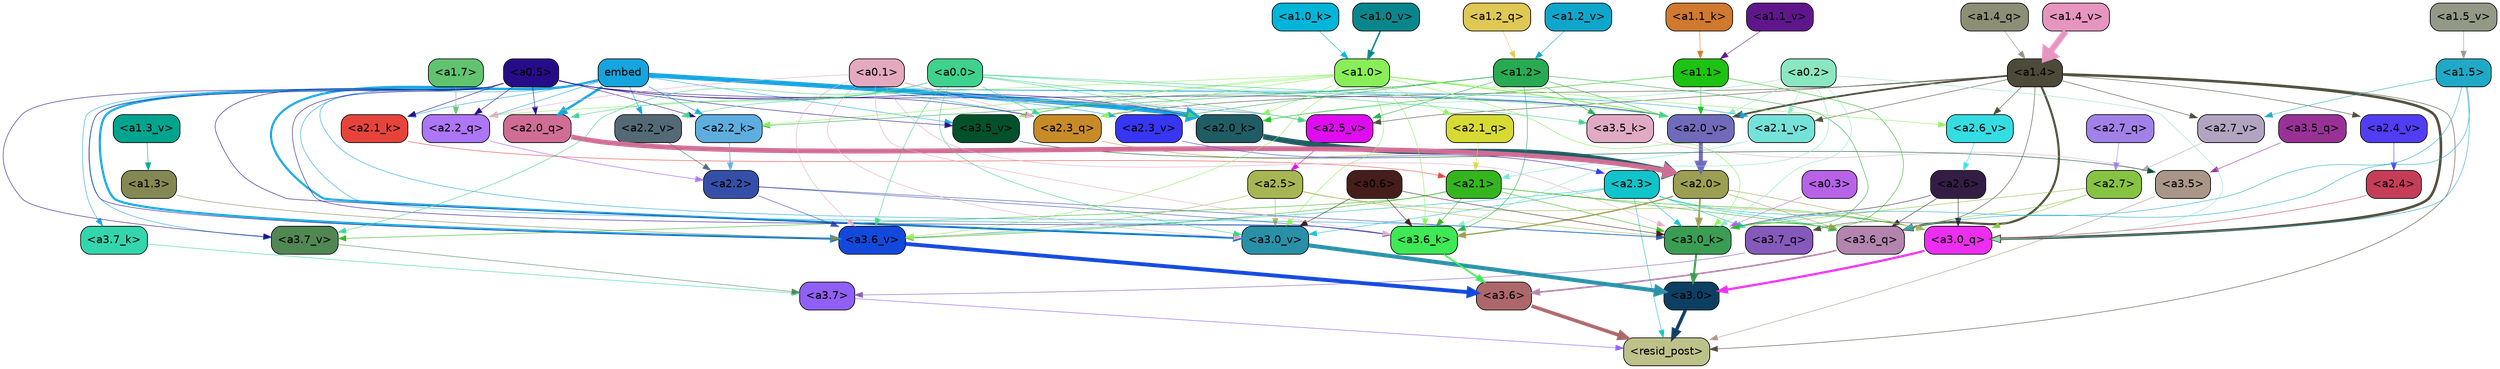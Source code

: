 strict digraph "" {
	graph [bgcolor=transparent,
		layout=dot,
		overlap=false,
		splines=true
	];
	"<a3.7>"	[color=black,
		fillcolor="#905ff6",
		fontname=Helvetica,
		shape=box,
		style="filled, rounded"];
	"<resid_post>"	[color=black,
		fillcolor="#bdc28b",
		fontname=Helvetica,
		shape=box,
		style="filled, rounded"];
	"<a3.7>" -> "<resid_post>"	[color="#905ff6",
		penwidth=0.6239100098609924];
	"<a3.6>"	[color=black,
		fillcolor="#ac676b",
		fontname=Helvetica,
		shape=box,
		style="filled, rounded"];
	"<a3.6>" -> "<resid_post>"	[color="#ac676b",
		penwidth=4.569062113761902];
	"<a3.5>"	[color=black,
		fillcolor="#aa9688",
		fontname=Helvetica,
		shape=box,
		style="filled, rounded"];
	"<a3.5>" -> "<resid_post>"	[color="#aa9688",
		penwidth=0.6];
	"<a3.0>"	[color=black,
		fillcolor="#0d3f63",
		fontname=Helvetica,
		shape=box,
		style="filled, rounded"];
	"<a3.0>" -> "<resid_post>"	[color="#0d3f63",
		penwidth=4.283544182777405];
	"<a2.3>"	[color=black,
		fillcolor="#11c3ca",
		fontname=Helvetica,
		shape=box,
		style="filled, rounded"];
	"<a2.3>" -> "<resid_post>"	[color="#11c3ca",
		penwidth=0.6];
	"<a3.7_q>"	[color=black,
		fillcolor="#8559ba",
		fontname=Helvetica,
		shape=box,
		style="filled, rounded"];
	"<a2.3>" -> "<a3.7_q>"	[color="#11c3ca",
		penwidth=0.6];
	"<a3.6_q>"	[color=black,
		fillcolor="#b384ae",
		fontname=Helvetica,
		shape=box,
		style="filled, rounded"];
	"<a2.3>" -> "<a3.6_q>"	[color="#11c3ca",
		penwidth=0.6];
	"<a3.0_q>"	[color=black,
		fillcolor="#ed2ef0",
		fontname=Helvetica,
		shape=box,
		style="filled, rounded"];
	"<a2.3>" -> "<a3.0_q>"	[color="#11c3ca",
		penwidth=0.6];
	"<a3.0_k>"	[color=black,
		fillcolor="#3b9d53",
		fontname=Helvetica,
		shape=box,
		style="filled, rounded"];
	"<a2.3>" -> "<a3.0_k>"	[color="#11c3ca",
		penwidth=0.6];
	"<a3.6_v>"	[color=black,
		fillcolor="#1248db",
		fontname=Helvetica,
		shape=box,
		style="filled, rounded"];
	"<a2.3>" -> "<a3.6_v>"	[color="#11c3ca",
		penwidth=0.6];
	"<a3.0_v>"	[color=black,
		fillcolor="#2891a8",
		fontname=Helvetica,
		shape=box,
		style="filled, rounded"];
	"<a2.3>" -> "<a3.0_v>"	[color="#11c3ca",
		penwidth=0.6];
	"<a1.4>"	[color=black,
		fillcolor="#4c4a38",
		fontname=Helvetica,
		shape=box,
		style="filled, rounded"];
	"<a1.4>" -> "<resid_post>"	[color="#4c4a38",
		penwidth=0.6];
	"<a1.4>" -> "<a3.7_q>"	[color="#4c4a38",
		penwidth=0.6];
	"<a1.4>" -> "<a3.6_q>"	[color="#4c4a38",
		penwidth=2.6908124685287476];
	"<a1.4>" -> "<a3.0_q>"	[color="#4c4a38",
		penwidth=3.32076895236969];
	"<a2.3_q>"	[color=black,
		fillcolor="#c78b28",
		fontname=Helvetica,
		shape=box,
		style="filled, rounded"];
	"<a1.4>" -> "<a2.3_q>"	[color="#4c4a38",
		penwidth=0.6];
	"<a2.7_v>"	[color=black,
		fillcolor="#b2a3c1",
		fontname=Helvetica,
		shape=box,
		style="filled, rounded"];
	"<a1.4>" -> "<a2.7_v>"	[color="#4c4a38",
		penwidth=0.6];
	"<a2.6_v>"	[color=black,
		fillcolor="#33dde1",
		fontname=Helvetica,
		shape=box,
		style="filled, rounded"];
	"<a1.4>" -> "<a2.6_v>"	[color="#4c4a38",
		penwidth=0.6];
	"<a2.5_v>"	[color=black,
		fillcolor="#df0cef",
		fontname=Helvetica,
		shape=box,
		style="filled, rounded"];
	"<a1.4>" -> "<a2.5_v>"	[color="#4c4a38",
		penwidth=0.6];
	"<a2.4_v>"	[color=black,
		fillcolor="#513df3",
		fontname=Helvetica,
		shape=box,
		style="filled, rounded"];
	"<a1.4>" -> "<a2.4_v>"	[color="#4c4a38",
		penwidth=0.6];
	"<a2.1_v>"	[color=black,
		fillcolor="#75e2d9",
		fontname=Helvetica,
		shape=box,
		style="filled, rounded"];
	"<a1.4>" -> "<a2.1_v>"	[color="#4c4a38",
		penwidth=0.6];
	"<a2.0_v>"	[color=black,
		fillcolor="#6f6bba",
		fontname=Helvetica,
		shape=box,
		style="filled, rounded"];
	"<a1.4>" -> "<a2.0_v>"	[color="#4c4a38",
		penwidth=2.3065454959869385];
	"<a3.7_q>" -> "<a3.7>"	[color="#8559ba",
		penwidth=0.6];
	"<a3.6_q>" -> "<a3.6>"	[color="#b384ae",
		penwidth=2.03758105635643];
	"<a3.5_q>"	[color=black,
		fillcolor="#993197",
		fontname=Helvetica,
		shape=box,
		style="filled, rounded"];
	"<a3.5_q>" -> "<a3.5>"	[color="#993197",
		penwidth=0.6];
	"<a3.0_q>" -> "<a3.0>"	[color="#ed2ef0",
		penwidth=2.8638100624084473];
	"<a3.7_k>"	[color=black,
		fillcolor="#33d6ac",
		fontname=Helvetica,
		shape=box,
		style="filled, rounded"];
	"<a3.7_k>" -> "<a3.7>"	[color="#33d6ac",
		penwidth=0.6];
	"<a3.6_k>"	[color=black,
		fillcolor="#3de954",
		fontname=Helvetica,
		shape=box,
		style="filled, rounded"];
	"<a3.6_k>" -> "<a3.6>"	[color="#3de954",
		penwidth=2.174198240041733];
	"<a3.5_k>"	[color=black,
		fillcolor="#e1aac4",
		fontname=Helvetica,
		shape=box,
		style="filled, rounded"];
	"<a3.5_k>" -> "<a3.5>"	[color="#e1aac4",
		penwidth=0.6];
	"<a3.0_k>" -> "<a3.0>"	[color="#3b9d53",
		penwidth=2.6274144649505615];
	"<a3.7_v>"	[color=black,
		fillcolor="#508753",
		fontname=Helvetica,
		shape=box,
		style="filled, rounded"];
	"<a3.7_v>" -> "<a3.7>"	[color="#508753",
		penwidth=0.6];
	"<a3.6_v>" -> "<a3.6>"	[color="#1248db",
		penwidth=5.002329230308533];
	"<a3.5_v>"	[color=black,
		fillcolor="#03512b",
		fontname=Helvetica,
		shape=box,
		style="filled, rounded"];
	"<a3.5_v>" -> "<a3.5>"	[color="#03512b",
		penwidth=0.6];
	"<a3.0_v>" -> "<a3.0>"	[color="#2891a8",
		penwidth=5.188832879066467];
	"<a2.7>"	[color=black,
		fillcolor="#87c343",
		fontname=Helvetica,
		shape=box,
		style="filled, rounded"];
	"<a2.7>" -> "<a3.6_q>"	[color="#87c343",
		penwidth=0.6];
	"<a2.7>" -> "<a3.0_q>"	[color="#87c343",
		penwidth=0.6];
	"<a2.7>" -> "<a3.0_k>"	[color="#87c343",
		penwidth=0.6];
	"<a2.6>"	[color=black,
		fillcolor="#331d45",
		fontname=Helvetica,
		shape=box,
		style="filled, rounded"];
	"<a2.6>" -> "<a3.6_q>"	[color="#331d45",
		penwidth=0.6];
	"<a2.6>" -> "<a3.0_q>"	[color="#331d45",
		penwidth=0.6];
	"<a2.6>" -> "<a3.0_k>"	[color="#331d45",
		penwidth=0.6];
	"<a2.1>"	[color=black,
		fillcolor="#34b51d",
		fontname=Helvetica,
		shape=box,
		style="filled, rounded"];
	"<a2.1>" -> "<a3.6_q>"	[color="#34b51d",
		penwidth=0.6];
	"<a2.1>" -> "<a3.0_q>"	[color="#34b51d",
		penwidth=0.6];
	"<a2.1>" -> "<a3.6_k>"	[color="#34b51d",
		penwidth=0.6];
	"<a2.1>" -> "<a3.0_k>"	[color="#34b51d",
		penwidth=0.6];
	"<a2.1>" -> "<a3.7_v>"	[color="#34b51d",
		penwidth=0.6];
	"<a2.1>" -> "<a3.6_v>"	[color="#34b51d",
		penwidth=0.6];
	"<a2.0>"	[color=black,
		fillcolor="#9c9e53",
		fontname=Helvetica,
		shape=box,
		style="filled, rounded"];
	"<a2.0>" -> "<a3.6_q>"	[color="#9c9e53",
		penwidth=0.6];
	"<a2.0>" -> "<a3.0_q>"	[color="#9c9e53",
		penwidth=0.6];
	"<a2.0>" -> "<a3.6_k>"	[color="#9c9e53",
		penwidth=1.6254686117172241];
	"<a2.0>" -> "<a3.0_k>"	[color="#9c9e53",
		penwidth=2.182972814887762];
	"<a1.5>"	[color=black,
		fillcolor="#1fa9c7",
		fontname=Helvetica,
		shape=box,
		style="filled, rounded"];
	"<a1.5>" -> "<a3.6_q>"	[color="#1fa9c7",
		penwidth=0.6];
	"<a1.5>" -> "<a3.0_q>"	[color="#1fa9c7",
		penwidth=0.6];
	"<a1.5>" -> "<a3.0_k>"	[color="#1fa9c7",
		penwidth=0.6];
	"<a1.5>" -> "<a2.7_v>"	[color="#1fa9c7",
		penwidth=0.6];
	"<a2.5>"	[color=black,
		fillcolor="#a7b653",
		fontname=Helvetica,
		shape=box,
		style="filled, rounded"];
	"<a2.5>" -> "<a3.0_q>"	[color="#a7b653",
		penwidth=0.6];
	"<a2.5>" -> "<a3.0_k>"	[color="#a7b653",
		penwidth=0.6];
	"<a2.5>" -> "<a3.6_v>"	[color="#a7b653",
		penwidth=0.6];
	"<a2.5>" -> "<a3.0_v>"	[color="#a7b653",
		penwidth=0.6];
	"<a2.4>"	[color=black,
		fillcolor="#c63d59",
		fontname=Helvetica,
		shape=box,
		style="filled, rounded"];
	"<a2.4>" -> "<a3.0_q>"	[color="#c63d59",
		penwidth=0.6];
	"<a0.2>"	[color=black,
		fillcolor="#8ae7c2",
		fontname=Helvetica,
		shape=box,
		style="filled, rounded"];
	"<a0.2>" -> "<a3.0_q>"	[color="#8ae7c2",
		penwidth=0.6];
	"<a0.2>" -> "<a3.6_k>"	[color="#8ae7c2",
		penwidth=0.6];
	"<a0.2>" -> "<a3.0_k>"	[color="#8ae7c2",
		penwidth=0.6];
	"<a2.0_k>"	[color=black,
		fillcolor="#205c64",
		fontname=Helvetica,
		shape=box,
		style="filled, rounded"];
	"<a0.2>" -> "<a2.0_k>"	[color="#8ae7c2",
		penwidth=0.6];
	"<a0.2>" -> "<a2.1_v>"	[color="#8ae7c2",
		penwidth=0.6];
	"<a0.2>" -> "<a2.0_v>"	[color="#8ae7c2",
		penwidth=0.6];
	embed	[color=black,
		fillcolor="#16a4df",
		fontname=Helvetica,
		shape=box,
		style="filled, rounded"];
	embed -> "<a3.7_k>"	[color="#16a4df",
		penwidth=0.6];
	embed -> "<a3.6_k>"	[color="#16a4df",
		penwidth=0.6];
	embed -> "<a3.0_k>"	[color="#16a4df",
		penwidth=0.6];
	embed -> "<a3.7_v>"	[color="#16a4df",
		penwidth=0.6];
	embed -> "<a3.6_v>"	[color="#16a4df",
		penwidth=2.809220314025879];
	embed -> "<a3.5_v>"	[color="#16a4df",
		penwidth=0.6];
	embed -> "<a3.0_v>"	[color="#16a4df",
		penwidth=2.754121422767639];
	embed -> "<a2.3_q>"	[color="#16a4df",
		penwidth=0.6];
	"<a2.2_q>"	[color=black,
		fillcolor="#ad75f7",
		fontname=Helvetica,
		shape=box,
		style="filled, rounded"];
	embed -> "<a2.2_q>"	[color="#16a4df",
		penwidth=0.6];
	"<a2.0_q>"	[color=black,
		fillcolor="#cf6d95",
		fontname=Helvetica,
		shape=box,
		style="filled, rounded"];
	embed -> "<a2.0_q>"	[color="#16a4df",
		penwidth=3.102177858352661];
	"<a2.2_k>"	[color=black,
		fillcolor="#5daedf",
		fontname=Helvetica,
		shape=box,
		style="filled, rounded"];
	embed -> "<a2.2_k>"	[color="#16a4df",
		penwidth=0.6805839538574219];
	"<a2.1_k>"	[color=black,
		fillcolor="#e6443b",
		fontname=Helvetica,
		shape=box,
		style="filled, rounded"];
	embed -> "<a2.1_k>"	[color="#16a4df",
		penwidth=0.6];
	embed -> "<a2.0_k>"	[color="#16a4df",
		penwidth=5.977519929409027];
	embed -> "<a2.5_v>"	[color="#16a4df",
		penwidth=0.6];
	"<a2.3_v>"	[color=black,
		fillcolor="#3636f3",
		fontname=Helvetica,
		shape=box,
		style="filled, rounded"];
	embed -> "<a2.3_v>"	[color="#16a4df",
		penwidth=0.6];
	"<a2.2_v>"	[color=black,
		fillcolor="#536976",
		fontname=Helvetica,
		shape=box,
		style="filled, rounded"];
	embed -> "<a2.2_v>"	[color="#16a4df",
		penwidth=0.6436443328857422];
	embed -> "<a2.1_v>"	[color="#16a4df",
		penwidth=0.6];
	embed -> "<a2.0_v>"	[color="#16a4df",
		penwidth=0.6];
	"<a2.2>"	[color=black,
		fillcolor="#354fa9",
		fontname=Helvetica,
		shape=box,
		style="filled, rounded"];
	"<a2.2>" -> "<a3.6_k>"	[color="#354fa9",
		penwidth=0.6];
	"<a2.2>" -> "<a3.0_k>"	[color="#354fa9",
		penwidth=0.6065438985824585];
	"<a2.2>" -> "<a3.6_v>"	[color="#354fa9",
		penwidth=0.6];
	"<a1.2>"	[color=black,
		fillcolor="#28aa52",
		fontname=Helvetica,
		shape=box,
		style="filled, rounded"];
	"<a1.2>" -> "<a3.6_k>"	[color="#28aa52",
		penwidth=0.6];
	"<a1.2>" -> "<a3.5_k>"	[color="#28aa52",
		penwidth=0.6];
	"<a1.2>" -> "<a3.0_k>"	[color="#28aa52",
		penwidth=0.6];
	"<a1.2>" -> "<a3.5_v>"	[color="#28aa52",
		penwidth=0.6];
	"<a1.2>" -> "<a2.2_k>"	[color="#28aa52",
		penwidth=0.6];
	"<a1.2>" -> "<a2.5_v>"	[color="#28aa52",
		penwidth=0.6];
	"<a1.2>" -> "<a2.3_v>"	[color="#28aa52",
		penwidth=0.6];
	"<a1.2>" -> "<a2.0_v>"	[color="#28aa52",
		penwidth=0.6];
	"<a1.0>"	[color=black,
		fillcolor="#89ef58",
		fontname=Helvetica,
		shape=box,
		style="filled, rounded"];
	"<a1.0>" -> "<a3.6_k>"	[color="#89ef58",
		penwidth=0.6];
	"<a1.0>" -> "<a3.0_k>"	[color="#89ef58",
		penwidth=0.6];
	"<a1.0>" -> "<a3.6_v>"	[color="#89ef58",
		penwidth=0.6];
	"<a1.0>" -> "<a3.5_v>"	[color="#89ef58",
		penwidth=0.6];
	"<a1.0>" -> "<a3.0_v>"	[color="#89ef58",
		penwidth=0.6];
	"<a1.0>" -> "<a2.3_q>"	[color="#89ef58",
		penwidth=0.6];
	"<a1.0>" -> "<a2.2_q>"	[color="#89ef58",
		penwidth=0.6];
	"<a2.1_q>"	[color=black,
		fillcolor="#d7da33",
		fontname=Helvetica,
		shape=box,
		style="filled, rounded"];
	"<a1.0>" -> "<a2.1_q>"	[color="#89ef58",
		penwidth=0.6];
	"<a1.0>" -> "<a2.2_k>"	[color="#89ef58",
		penwidth=0.6];
	"<a1.0>" -> "<a2.0_k>"	[color="#89ef58",
		penwidth=0.6];
	"<a1.0>" -> "<a2.6_v>"	[color="#89ef58",
		penwidth=0.6];
	"<a1.0>" -> "<a2.0_v>"	[color="#89ef58",
		penwidth=1.2192587852478027];
	"<a0.6>"	[color=black,
		fillcolor="#451d1a",
		fontname=Helvetica,
		shape=box,
		style="filled, rounded"];
	"<a0.6>" -> "<a3.6_k>"	[color="#451d1a",
		penwidth=0.6];
	"<a0.6>" -> "<a3.0_k>"	[color="#451d1a",
		penwidth=0.6];
	"<a0.6>" -> "<a3.0_v>"	[color="#451d1a",
		penwidth=0.6];
	"<a0.5>"	[color=black,
		fillcolor="#260c89",
		fontname=Helvetica,
		shape=box,
		style="filled, rounded"];
	"<a0.5>" -> "<a3.6_k>"	[color="#260c89",
		penwidth=0.6];
	"<a0.5>" -> "<a3.7_v>"	[color="#260c89",
		penwidth=0.6];
	"<a0.5>" -> "<a3.6_v>"	[color="#260c89",
		penwidth=0.6];
	"<a0.5>" -> "<a3.5_v>"	[color="#260c89",
		penwidth=0.6];
	"<a0.5>" -> "<a3.0_v>"	[color="#260c89",
		penwidth=0.6120390892028809];
	"<a0.5>" -> "<a2.3_q>"	[color="#260c89",
		penwidth=0.6];
	"<a0.5>" -> "<a2.2_q>"	[color="#260c89",
		penwidth=0.6];
	"<a0.5>" -> "<a2.0_q>"	[color="#260c89",
		penwidth=0.6];
	"<a0.5>" -> "<a2.2_k>"	[color="#260c89",
		penwidth=0.6];
	"<a0.5>" -> "<a2.1_k>"	[color="#260c89",
		penwidth=0.6];
	"<a0.5>" -> "<a2.0_k>"	[color="#260c89",
		penwidth=0.658348560333252];
	"<a0.5>" -> "<a2.0_v>"	[color="#260c89",
		penwidth=0.6];
	"<a0.1>"	[color=black,
		fillcolor="#e4a9be",
		fontname=Helvetica,
		shape=box,
		style="filled, rounded"];
	"<a0.1>" -> "<a3.6_k>"	[color="#e4a9be",
		penwidth=0.6];
	"<a0.1>" -> "<a3.0_k>"	[color="#e4a9be",
		penwidth=0.6];
	"<a0.1>" -> "<a3.6_v>"	[color="#e4a9be",
		penwidth=0.6];
	"<a0.1>" -> "<a3.0_v>"	[color="#e4a9be",
		penwidth=0.6];
	"<a0.1>" -> "<a2.3_q>"	[color="#e4a9be",
		penwidth=0.6];
	"<a0.1>" -> "<a2.2_q>"	[color="#e4a9be",
		penwidth=0.6];
	"<a0.1>" -> "<a2.0_k>"	[color="#e4a9be",
		penwidth=0.6];
	"<a0.1>" -> "<a2.5_v>"	[color="#e4a9be",
		penwidth=0.6];
	"<a0.0>"	[color=black,
		fillcolor="#3ed28d",
		fontname=Helvetica,
		shape=box,
		style="filled, rounded"];
	"<a0.0>" -> "<a3.5_k>"	[color="#3ed28d",
		penwidth=0.6];
	"<a0.0>" -> "<a3.7_v>"	[color="#3ed28d",
		penwidth=0.6];
	"<a0.0>" -> "<a3.6_v>"	[color="#3ed28d",
		penwidth=0.6];
	"<a0.0>" -> "<a3.0_v>"	[color="#3ed28d",
		penwidth=0.6];
	"<a0.0>" -> "<a2.3_q>"	[color="#3ed28d",
		penwidth=0.6];
	"<a0.0>" -> "<a2.0_q>"	[color="#3ed28d",
		penwidth=0.6];
	"<a0.0>" -> "<a2.0_k>"	[color="#3ed28d",
		penwidth=0.6];
	"<a0.0>" -> "<a2.5_v>"	[color="#3ed28d",
		penwidth=0.6];
	"<a0.0>" -> "<a2.2_v>"	[color="#3ed28d",
		penwidth=0.6];
	"<a0.0>" -> "<a2.0_v>"	[color="#3ed28d",
		penwidth=0.6];
	"<a1.1>"	[color=black,
		fillcolor="#1ec212",
		fontname=Helvetica,
		shape=box,
		style="filled, rounded"];
	"<a1.1>" -> "<a3.0_k>"	[color="#1ec212",
		penwidth=0.6];
	"<a1.1>" -> "<a2.0_k>"	[color="#1ec212",
		penwidth=0.6];
	"<a1.1>" -> "<a2.0_v>"	[color="#1ec212",
		penwidth=0.6];
	"<a0.3>"	[color=black,
		fillcolor="#b762e7",
		fontname=Helvetica,
		shape=box,
		style="filled, rounded"];
	"<a0.3>" -> "<a3.0_k>"	[color="#b762e7",
		penwidth=0.6];
	"<a1.3>"	[color=black,
		fillcolor="#848852",
		fontname=Helvetica,
		shape=box,
		style="filled, rounded"];
	"<a1.3>" -> "<a3.6_v>"	[color="#848852",
		penwidth=0.6];
	"<a2.7_q>"	[color=black,
		fillcolor="#a181e7",
		fontname=Helvetica,
		shape=box,
		style="filled, rounded"];
	"<a2.7_q>" -> "<a2.7>"	[color="#a181e7",
		penwidth=0.6];
	"<a2.3_q>" -> "<a2.3>"	[color="#c78b28",
		penwidth=0.6];
	"<a2.2_q>" -> "<a2.2>"	[color="#ad75f7",
		penwidth=0.7585353851318359];
	"<a2.1_q>" -> "<a2.1>"	[color="#d7da33",
		penwidth=0.6];
	"<a2.0_q>" -> "<a2.0>"	[color="#cf6d95",
		penwidth=6.189085364341736];
	"<a2.2_k>" -> "<a2.2>"	[color="#5daedf",
		penwidth=0.87534499168396];
	"<a2.1_k>" -> "<a2.1>"	[color="#e6443b",
		penwidth=0.6];
	"<a2.0_k>" -> "<a2.0>"	[color="#205c64",
		penwidth=7.056803464889526];
	"<a2.7_v>" -> "<a2.7>"	[color="#b2a3c1",
		penwidth=0.6];
	"<a2.6_v>" -> "<a2.6>"	[color="#33dde1",
		penwidth=0.6];
	"<a2.5_v>" -> "<a2.5>"	[color="#df0cef",
		penwidth=0.6];
	"<a2.4_v>" -> "<a2.4>"	[color="#513df3",
		penwidth=0.6];
	"<a2.3_v>" -> "<a2.3>"	[color="#3636f3",
		penwidth=0.6];
	"<a2.2_v>" -> "<a2.2>"	[color="#536976",
		penwidth=0.6];
	"<a2.1_v>" -> "<a2.1>"	[color="#75e2d9",
		penwidth=0.6];
	"<a2.0_v>" -> "<a2.0>"	[color="#6f6bba",
		penwidth=5.12138295173645];
	"<a1.7>"	[color=black,
		fillcolor="#61c370",
		fontname=Helvetica,
		shape=box,
		style="filled, rounded"];
	"<a1.7>" -> "<a2.2_q>"	[color="#61c370",
		penwidth=0.6];
	"<a1.4_q>"	[color=black,
		fillcolor="#8d8e76",
		fontname=Helvetica,
		shape=box,
		style="filled, rounded"];
	"<a1.4_q>" -> "<a1.4>"	[color="#8d8e76",
		penwidth=0.6];
	"<a1.2_q>"	[color=black,
		fillcolor="#e0c855",
		fontname=Helvetica,
		shape=box,
		style="filled, rounded"];
	"<a1.2_q>" -> "<a1.2>"	[color="#e0c855",
		penwidth=0.6036911010742188];
	"<a1.1_k>"	[color=black,
		fillcolor="#d0792f",
		fontname=Helvetica,
		shape=box,
		style="filled, rounded"];
	"<a1.1_k>" -> "<a1.1>"	[color="#d0792f",
		penwidth=0.6];
	"<a1.0_k>"	[color=black,
		fillcolor="#01b5d9",
		fontname=Helvetica,
		shape=box,
		style="filled, rounded"];
	"<a1.0_k>" -> "<a1.0>"	[color="#01b5d9",
		penwidth=0.6];
	"<a1.5_v>"	[color=black,
		fillcolor="#939987",
		fontname=Helvetica,
		shape=box,
		style="filled, rounded"];
	"<a1.5_v>" -> "<a1.5>"	[color="#939987",
		penwidth=0.6];
	"<a1.4_v>"	[color=black,
		fillcolor="#e695bf",
		fontname=Helvetica,
		shape=box,
		style="filled, rounded"];
	"<a1.4_v>" -> "<a1.4>"	[color="#e695bf",
		penwidth=7.850657939910889];
	"<a1.3_v>"	[color=black,
		fillcolor="#00a48e",
		fontname=Helvetica,
		shape=box,
		style="filled, rounded"];
	"<a1.3_v>" -> "<a1.3>"	[color="#00a48e",
		penwidth=0.6];
	"<a1.2_v>"	[color=black,
		fillcolor="#0fa6cc",
		fontname=Helvetica,
		shape=box,
		style="filled, rounded"];
	"<a1.2_v>" -> "<a1.2>"	[color="#0fa6cc",
		penwidth=0.6];
	"<a1.1_v>"	[color=black,
		fillcolor="#5f168b",
		fontname=Helvetica,
		shape=box,
		style="filled, rounded"];
	"<a1.1_v>" -> "<a1.1>"	[color="#5f168b",
		penwidth=0.6];
	"<a1.0_v>"	[color=black,
		fillcolor="#09868d",
		fontname=Helvetica,
		shape=box,
		style="filled, rounded"];
	"<a1.0_v>" -> "<a1.0>"	[color="#09868d",
		penwidth=2.021620035171509];
}
